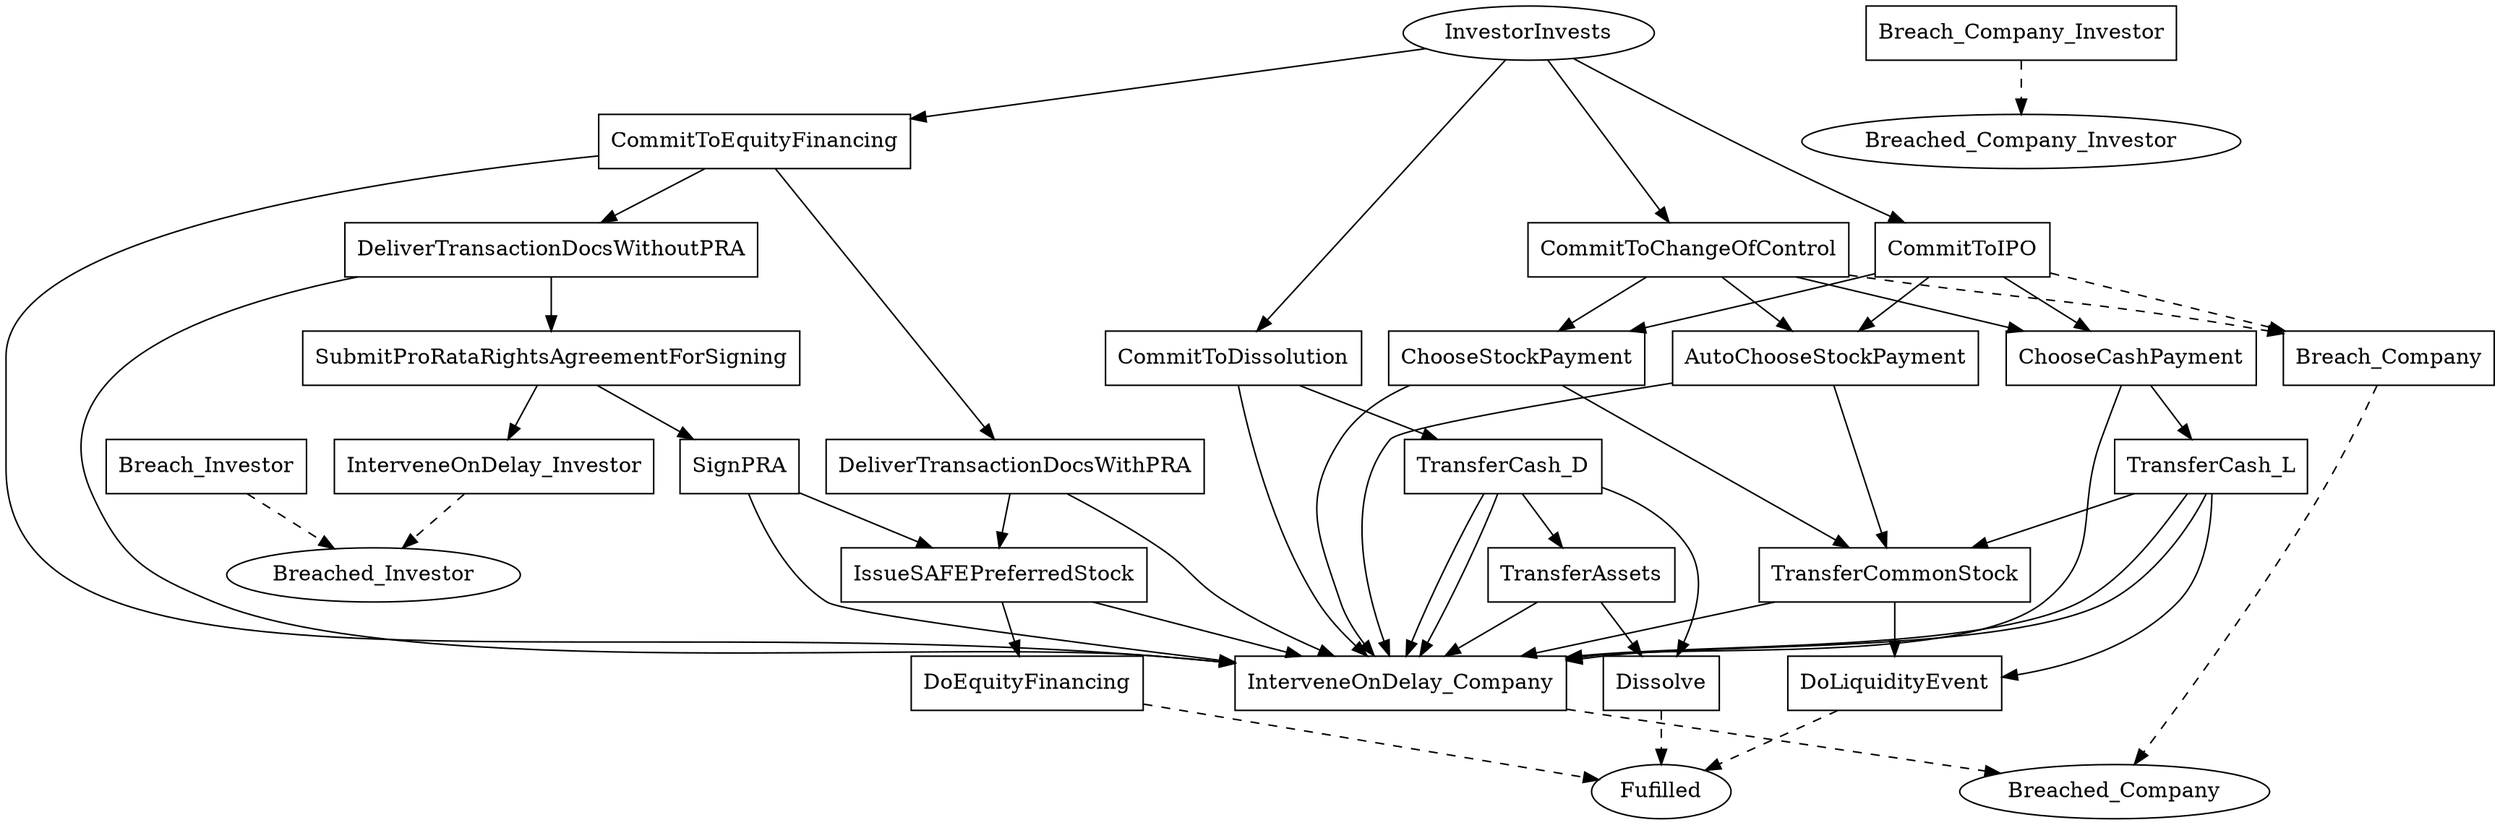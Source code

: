 // THIS IS A GENERATED FILE. DO NOT EDIT.

digraph SAFE {    
    Fulfilled[label=Fufilled];
    InvestorInvests[label=InvestorInvests];
	Breached_Investor[label=Breached_Investor];
	Breached_Company[label=Breached_Company];
	Breached_Company_Investor[label=Breached_Company_Investor]
    
     
    CommitToEquityFinancing[label=CommitToEquityFinancing,shape=box];
	DeliverTransactionDocsWithPRA[label=DeliverTransactionDocsWithPRA,shape=box];
	DeliverTransactionDocsWithoutPRA[label=DeliverTransactionDocsWithoutPRA,shape=box];
	SubmitProRataRightsAgreementForSigning[label=SubmitProRataRightsAgreementForSigning,shape=box];
	SignPRA[label=SignPRA,shape=box];
	IssueSAFEPreferredStock[label=IssueSAFEPreferredStock,shape=box];
	DoEquityFinancing[label=DoEquityFinancing,shape=box];
	CommitToIPO[label=CommitToIPO,shape=box];
	CommitToChangeOfControl[label=CommitToChangeOfControl,shape=box];
	AutoChooseStockPayment[label=AutoChooseStockPayment,shape=box];
	ChooseStockPayment[label=ChooseStockPayment,shape=box];
	TransferCommonStock[label=TransferCommonStock,shape=box];
	ChooseCashPayment[label=ChooseCashPayment,shape=box];
	TransferCash_L[label=TransferCash_L,shape=box];
	DoLiquidityEvent[label=DoLiquidityEvent,shape=box];
	CommitToDissolution[label=CommitToDissolution,shape=box];
	TransferCash_D[label=TransferCash_D,shape=box];
	TransferAssets[label=TransferAssets,shape=box];
	Dissolve[label=Dissolve,shape=box];
	Breach_Investor[label=Breach_Investor,shape=box];
	Breach_Company[label=Breach_Company,shape=box];
	Breach_Company_Investor[label=Breach_Company_Investor,shape=box];
	InterveneOnDelay_Investor[label=InterveneOnDelay_Investor,shape=box];
	InterveneOnDelay_Company[label=InterveneOnDelay_Company,shape=box]    
    
    
    
    InvestorInvests -> CommitToEquityFinancing;
	InvestorInvests -> CommitToIPO;
	InvestorInvests -> CommitToChangeOfControl;
	InvestorInvests -> CommitToDissolution;
	CommitToEquityFinancing -> DeliverTransactionDocsWithPRA;
	CommitToEquityFinancing -> DeliverTransactionDocsWithoutPRA;
	CommitToEquityFinancing -> InterveneOnDelay_Company;
	DeliverTransactionDocsWithPRA -> IssueSAFEPreferredStock;
	DeliverTransactionDocsWithPRA -> InterveneOnDelay_Company;
	DeliverTransactionDocsWithoutPRA -> SubmitProRataRightsAgreementForSigning;
	DeliverTransactionDocsWithoutPRA -> InterveneOnDelay_Company;
	SubmitProRataRightsAgreementForSigning -> SignPRA;
	SubmitProRataRightsAgreementForSigning -> InterveneOnDelay_Investor;
	SignPRA -> IssueSAFEPreferredStock;
	SignPRA -> InterveneOnDelay_Company;
	IssueSAFEPreferredStock -> DoEquityFinancing;
	IssueSAFEPreferredStock -> InterveneOnDelay_Company;
	CommitToIPO -> ChooseCashPayment;
	CommitToIPO -> ChooseStockPayment;
	CommitToIPO -> AutoChooseStockPayment;
	CommitToIPO -> Breach_Company [style=dashed];
	CommitToChangeOfControl -> ChooseCashPayment;
	CommitToChangeOfControl -> ChooseStockPayment;
	CommitToChangeOfControl -> AutoChooseStockPayment;
	CommitToChangeOfControl -> Breach_Company [style=dashed];
	AutoChooseStockPayment -> TransferCommonStock;
	AutoChooseStockPayment -> InterveneOnDelay_Company;
	ChooseStockPayment -> TransferCommonStock;
	ChooseStockPayment -> InterveneOnDelay_Company;
	TransferCommonStock -> DoLiquidityEvent;
	TransferCommonStock -> InterveneOnDelay_Company;
	ChooseCashPayment -> TransferCash_L;
	ChooseCashPayment -> InterveneOnDelay_Company;
	TransferCash_L -> TransferCommonStock;
	TransferCash_L -> InterveneOnDelay_Company;
	TransferCash_L -> DoLiquidityEvent;
	TransferCash_L -> InterveneOnDelay_Company;
	CommitToDissolution -> TransferCash_D;
	CommitToDissolution -> InterveneOnDelay_Company;
	TransferCash_D -> TransferAssets;
	TransferCash_D -> InterveneOnDelay_Company;
	TransferCash_D -> Dissolve;
	TransferCash_D -> InterveneOnDelay_Company;
	TransferAssets -> Dissolve;
	TransferAssets -> InterveneOnDelay_Company
    
    DoEquityFinancing -> Fulfilled [style=dashed];
	DoLiquidityEvent -> Fulfilled [style=dashed];
	Dissolve -> Fulfilled [style=dashed];
	Breach_Investor -> Breached_Investor [style=dashed];
	Breach_Company -> Breached_Company [style=dashed];
	Breach_Company_Investor -> Breached_Company_Investor [style=dashed];
	InterveneOnDelay_Investor -> Breached_Investor [style=dashed];
	InterveneOnDelay_Company -> Breached_Company [style=dashed];
	     
    
       
}